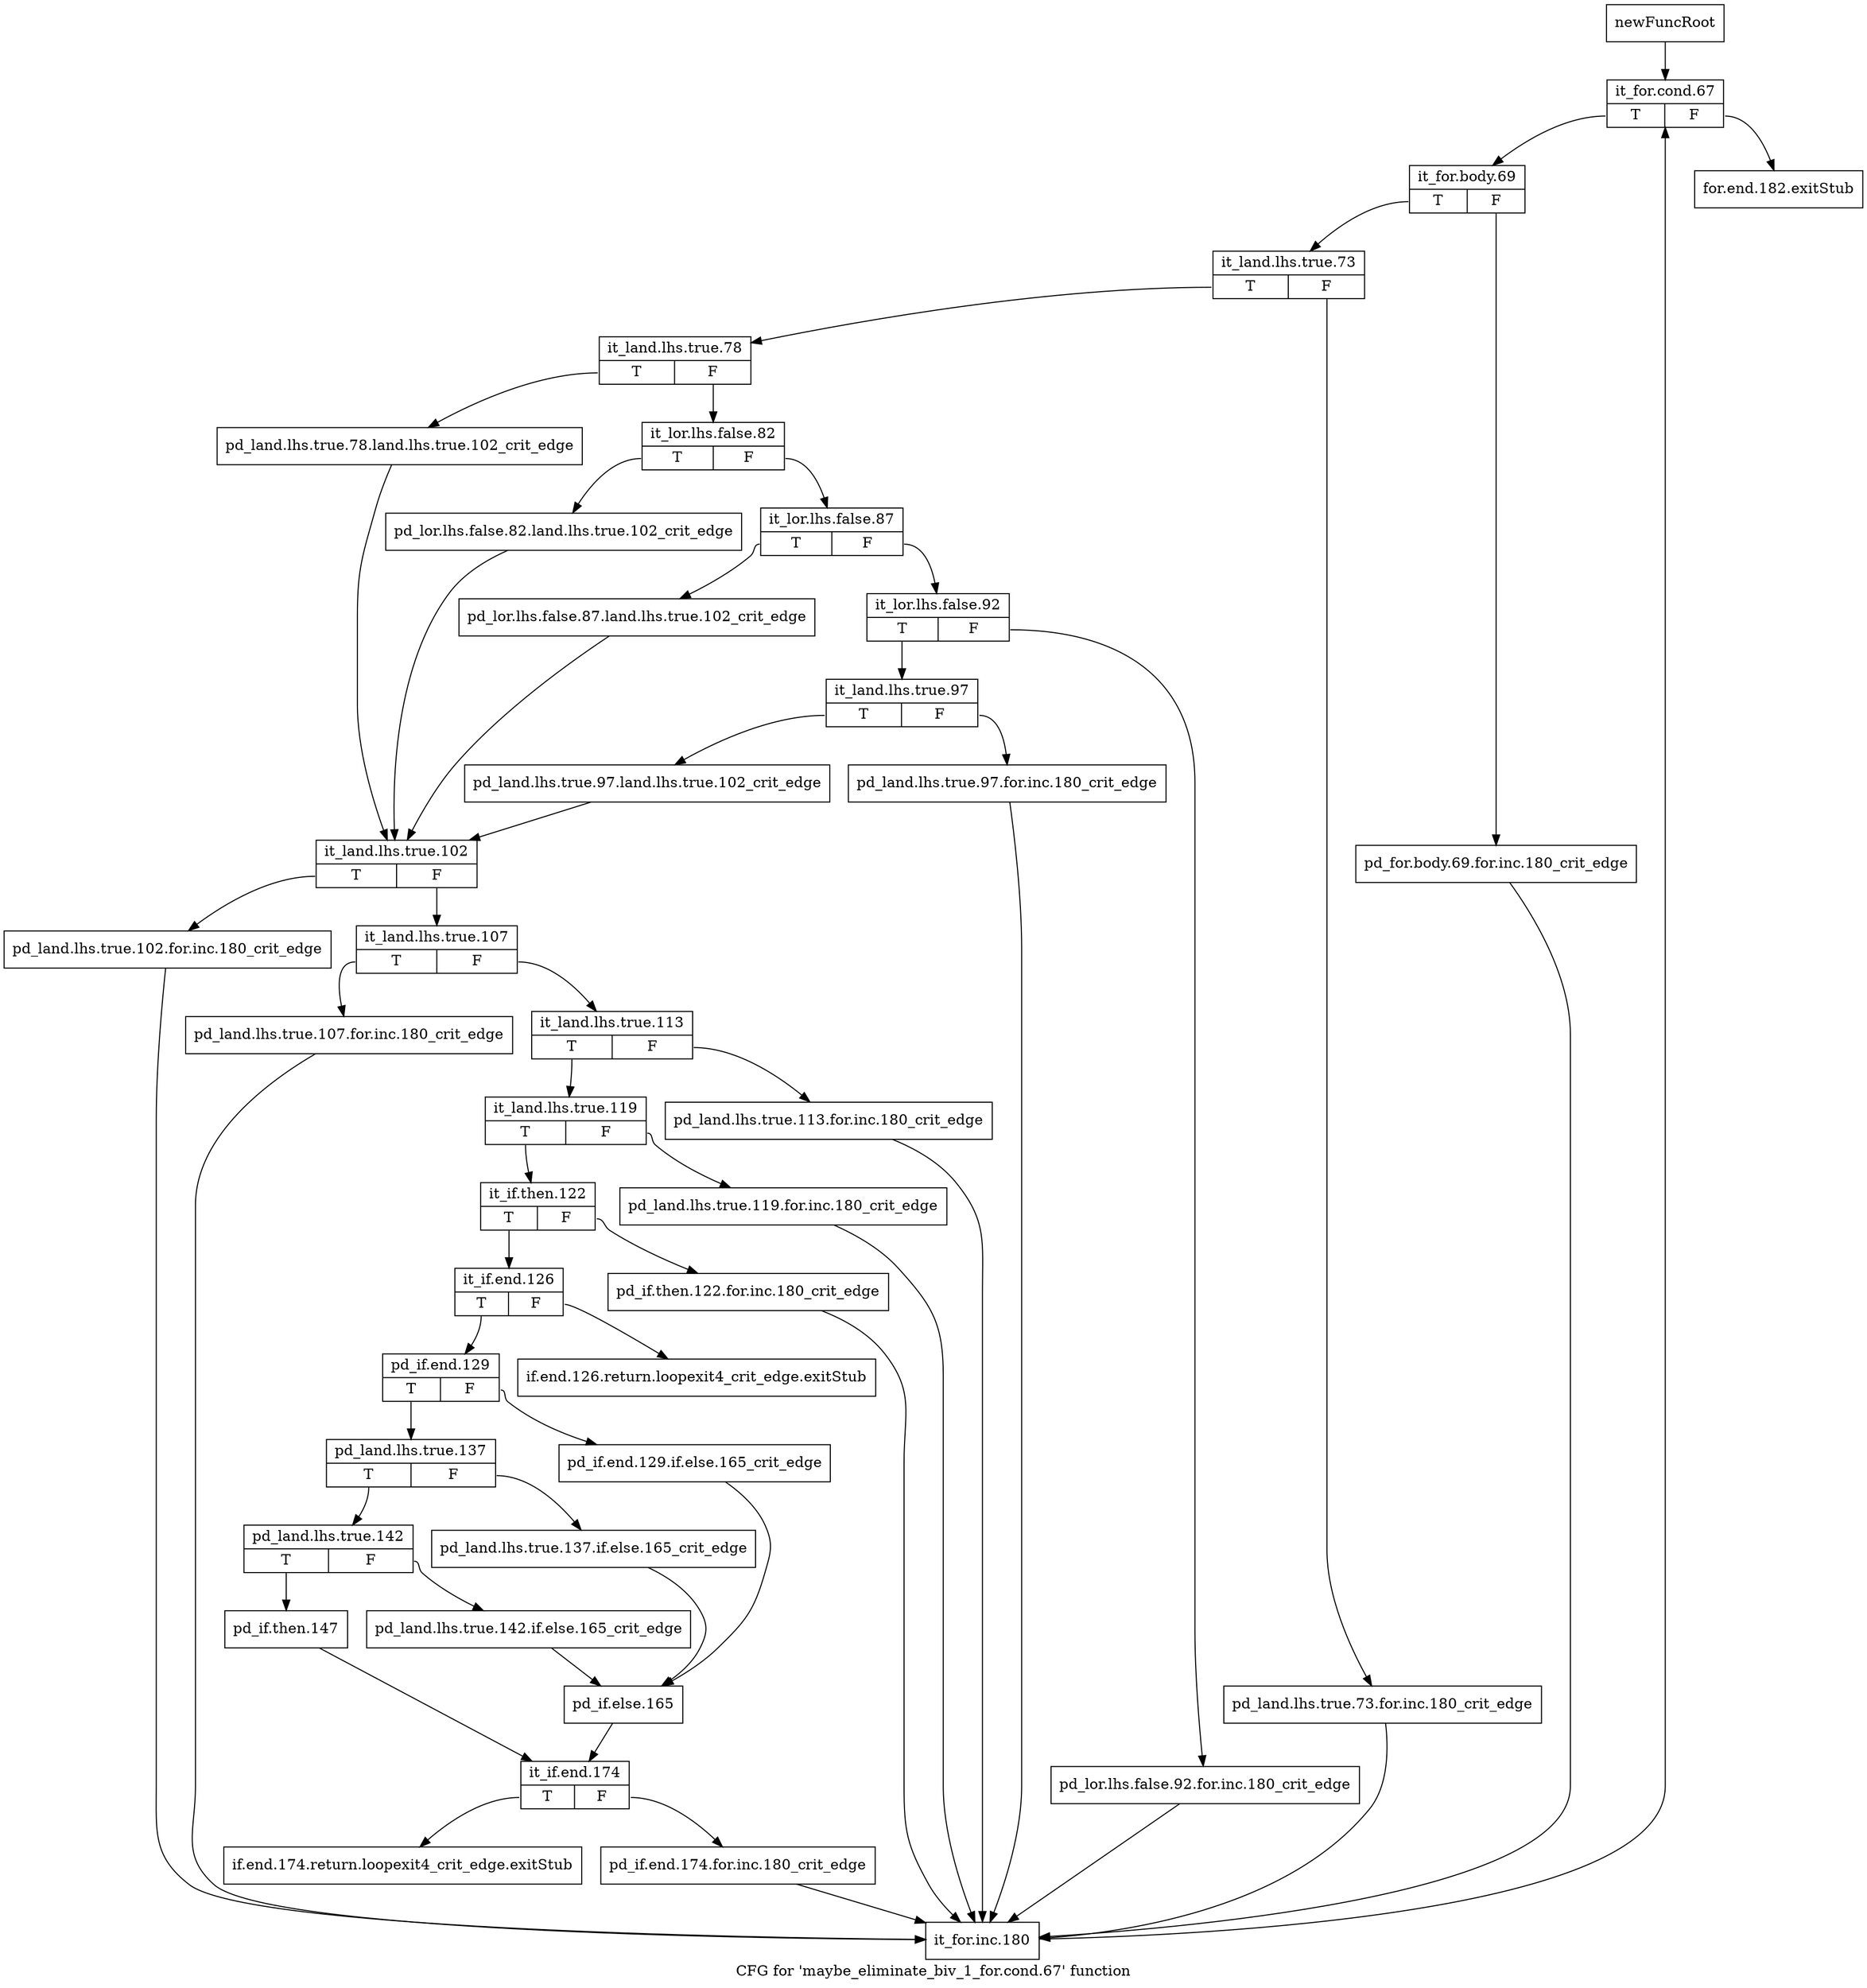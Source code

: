digraph "CFG for 'maybe_eliminate_biv_1_for.cond.67' function" {
	label="CFG for 'maybe_eliminate_biv_1_for.cond.67' function";

	Node0xb675740 [shape=record,label="{newFuncRoot}"];
	Node0xb675740 -> Node0xb675880;
	Node0xb675790 [shape=record,label="{for.end.182.exitStub}"];
	Node0xb6757e0 [shape=record,label="{if.end.126.return.loopexit4_crit_edge.exitStub}"];
	Node0xb675830 [shape=record,label="{if.end.174.return.loopexit4_crit_edge.exitStub}"];
	Node0xb675880 [shape=record,label="{it_for.cond.67|{<s0>T|<s1>F}}"];
	Node0xb675880:s0 -> Node0xb6758d0;
	Node0xb675880:s1 -> Node0xb675790;
	Node0xb6758d0 [shape=record,label="{it_for.body.69|{<s0>T|<s1>F}}"];
	Node0xb6758d0:s0 -> Node0xb675970;
	Node0xb6758d0:s1 -> Node0xb675920;
	Node0xb675920 [shape=record,label="{pd_for.body.69.for.inc.180_crit_edge}"];
	Node0xb675920 -> Node0xb676410;
	Node0xb675970 [shape=record,label="{it_land.lhs.true.73|{<s0>T|<s1>F}}"];
	Node0xb675970:s0 -> Node0xb675a10;
	Node0xb675970:s1 -> Node0xb6759c0;
	Node0xb6759c0 [shape=record,label="{pd_land.lhs.true.73.for.inc.180_crit_edge}"];
	Node0xb6759c0 -> Node0xb676410;
	Node0xb675a10 [shape=record,label="{it_land.lhs.true.78|{<s0>T|<s1>F}}"];
	Node0xb675a10:s0 -> Node0xb675d30;
	Node0xb675a10:s1 -> Node0xb675a60;
	Node0xb675a60 [shape=record,label="{it_lor.lhs.false.82|{<s0>T|<s1>F}}"];
	Node0xb675a60:s0 -> Node0xb675ce0;
	Node0xb675a60:s1 -> Node0xb675ab0;
	Node0xb675ab0 [shape=record,label="{it_lor.lhs.false.87|{<s0>T|<s1>F}}"];
	Node0xb675ab0:s0 -> Node0xb675c90;
	Node0xb675ab0:s1 -> Node0xb675b00;
	Node0xb675b00 [shape=record,label="{it_lor.lhs.false.92|{<s0>T|<s1>F}}"];
	Node0xb675b00:s0 -> Node0xb675ba0;
	Node0xb675b00:s1 -> Node0xb675b50;
	Node0xb675b50 [shape=record,label="{pd_lor.lhs.false.92.for.inc.180_crit_edge}"];
	Node0xb675b50 -> Node0xb676410;
	Node0xb675ba0 [shape=record,label="{it_land.lhs.true.97|{<s0>T|<s1>F}}"];
	Node0xb675ba0:s0 -> Node0xb675c40;
	Node0xb675ba0:s1 -> Node0xb675bf0;
	Node0xb675bf0 [shape=record,label="{pd_land.lhs.true.97.for.inc.180_crit_edge}"];
	Node0xb675bf0 -> Node0xb676410;
	Node0xb675c40 [shape=record,label="{pd_land.lhs.true.97.land.lhs.true.102_crit_edge}"];
	Node0xb675c40 -> Node0xb675d80;
	Node0xb675c90 [shape=record,label="{pd_lor.lhs.false.87.land.lhs.true.102_crit_edge}"];
	Node0xb675c90 -> Node0xb675d80;
	Node0xb675ce0 [shape=record,label="{pd_lor.lhs.false.82.land.lhs.true.102_crit_edge}"];
	Node0xb675ce0 -> Node0xb675d80;
	Node0xb675d30 [shape=record,label="{pd_land.lhs.true.78.land.lhs.true.102_crit_edge}"];
	Node0xb675d30 -> Node0xb675d80;
	Node0xb675d80 [shape=record,label="{it_land.lhs.true.102|{<s0>T|<s1>F}}"];
	Node0xb675d80:s0 -> Node0xb6763c0;
	Node0xb675d80:s1 -> Node0xb675dd0;
	Node0xb675dd0 [shape=record,label="{it_land.lhs.true.107|{<s0>T|<s1>F}}"];
	Node0xb675dd0:s0 -> Node0xb676370;
	Node0xb675dd0:s1 -> Node0xb675e20;
	Node0xb675e20 [shape=record,label="{it_land.lhs.true.113|{<s0>T|<s1>F}}"];
	Node0xb675e20:s0 -> Node0xb675ec0;
	Node0xb675e20:s1 -> Node0xb675e70;
	Node0xb675e70 [shape=record,label="{pd_land.lhs.true.113.for.inc.180_crit_edge}"];
	Node0xb675e70 -> Node0xb676410;
	Node0xb675ec0 [shape=record,label="{it_land.lhs.true.119|{<s0>T|<s1>F}}"];
	Node0xb675ec0:s0 -> Node0xb675f60;
	Node0xb675ec0:s1 -> Node0xb675f10;
	Node0xb675f10 [shape=record,label="{pd_land.lhs.true.119.for.inc.180_crit_edge}"];
	Node0xb675f10 -> Node0xb676410;
	Node0xb675f60 [shape=record,label="{it_if.then.122|{<s0>T|<s1>F}}"];
	Node0xb675f60:s0 -> Node0xb676000;
	Node0xb675f60:s1 -> Node0xb675fb0;
	Node0xb675fb0 [shape=record,label="{pd_if.then.122.for.inc.180_crit_edge}"];
	Node0xb675fb0 -> Node0xb676410;
	Node0xb676000 [shape=record,label="{it_if.end.126|{<s0>T|<s1>F}}"];
	Node0xb676000:s0 -> Node0xb676050;
	Node0xb676000:s1 -> Node0xb6757e0;
	Node0xb676050 [shape=record,label="{pd_if.end.129|{<s0>T|<s1>F}}"];
	Node0xb676050:s0 -> Node0xb6760f0;
	Node0xb676050:s1 -> Node0xb6760a0;
	Node0xb6760a0 [shape=record,label="{pd_if.end.129.if.else.165_crit_edge}"];
	Node0xb6760a0 -> Node0xb676230;
	Node0xb6760f0 [shape=record,label="{pd_land.lhs.true.137|{<s0>T|<s1>F}}"];
	Node0xb6760f0:s0 -> Node0xb676190;
	Node0xb6760f0:s1 -> Node0xb676140;
	Node0xb676140 [shape=record,label="{pd_land.lhs.true.137.if.else.165_crit_edge}"];
	Node0xb676140 -> Node0xb676230;
	Node0xb676190 [shape=record,label="{pd_land.lhs.true.142|{<s0>T|<s1>F}}"];
	Node0xb676190:s0 -> Node0xb676280;
	Node0xb676190:s1 -> Node0xb6761e0;
	Node0xb6761e0 [shape=record,label="{pd_land.lhs.true.142.if.else.165_crit_edge}"];
	Node0xb6761e0 -> Node0xb676230;
	Node0xb676230 [shape=record,label="{pd_if.else.165}"];
	Node0xb676230 -> Node0xb6762d0;
	Node0xb676280 [shape=record,label="{pd_if.then.147}"];
	Node0xb676280 -> Node0xb6762d0;
	Node0xb6762d0 [shape=record,label="{it_if.end.174|{<s0>T|<s1>F}}"];
	Node0xb6762d0:s0 -> Node0xb675830;
	Node0xb6762d0:s1 -> Node0xb676320;
	Node0xb676320 [shape=record,label="{pd_if.end.174.for.inc.180_crit_edge}"];
	Node0xb676320 -> Node0xb676410;
	Node0xb676370 [shape=record,label="{pd_land.lhs.true.107.for.inc.180_crit_edge}"];
	Node0xb676370 -> Node0xb676410;
	Node0xb6763c0 [shape=record,label="{pd_land.lhs.true.102.for.inc.180_crit_edge}"];
	Node0xb6763c0 -> Node0xb676410;
	Node0xb676410 [shape=record,label="{it_for.inc.180}"];
	Node0xb676410 -> Node0xb675880;
}
